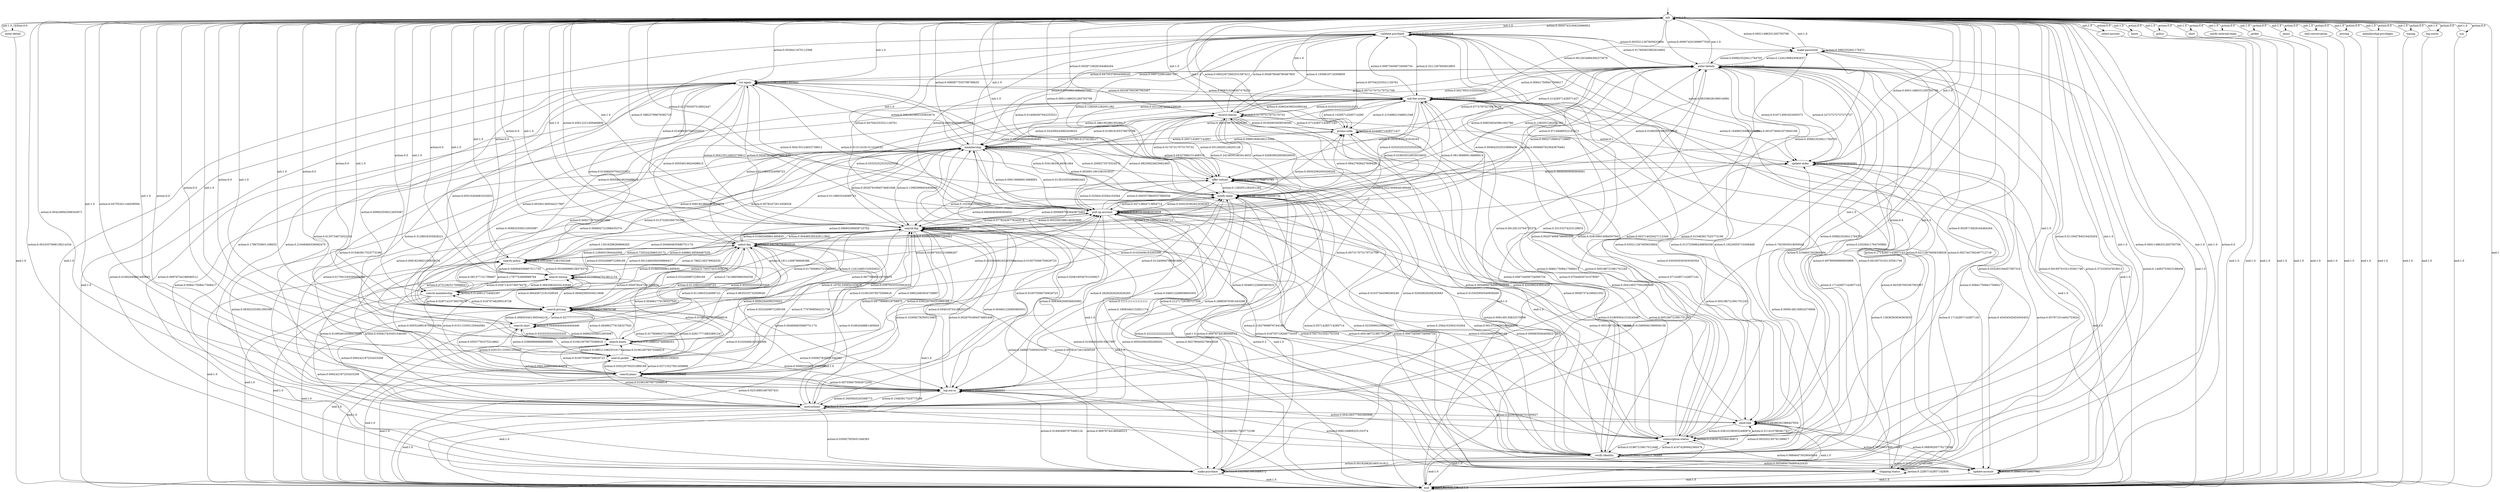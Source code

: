 digraph learned_mdp {
s0 [label="init"];
s1 [label="enter-detail"];
s2 [label="validate-purchase"];
s3 [label="make-password"];
s4 [label="select-answer"];
s5 [label="membership"];
s6 [label="update-order"];
s7 [label="ask-the-oracle"];
s8 [label="shipping-status"];
s9 [label="boots"];
s10 [label="search-boots"];
s11 [label="policy"];
s12 [label="enter-details"];
s13 [label="shirt"];
s14 [label="update-account"];
s15 [label="notify-internal-team"];
s16 [label="jacket"];
s17 [label="make-purchase"];
s18 [label="search-membership"];
s19 [label="search-jacket"];
s20 [label="subscription-status"];
s21 [label="instructions"];
s22 [label="jeans"];
s23 [label="search-jeans"];
s24 [label="log-out-in"];
s25 [label="verify-identity"];
s26 [label="send-link"];
s27 [label="search-pricing"];
s28 [label="end-conversation"];
s29 [label="search-faq"];
s30 [label="offer-refund"];
s31 [label="pull-up-account"];
s32 [label="notify-team"];
s33 [label="search-shirt"];
s34 [label="pricing"];
s35 [label="search-timing"];
s36 [label="promo-code"];
s37 [label="membership-privileges"];
s38 [label="timing"];
s39 [label="record-reason"];
s40 [label="try-again"];
s41 [label="search-policy"];
s42 [label="log-out/in"];
s43 [label="n/a"];
s44 [label="select-faq"];
s45 [label="end"];
s0 -> s0  [label="init:1.0"];
s0 -> s1  [label="action:0.0"];
s0 -> s2  [label="action:0.0005743165632896852"];
s0 -> s3  [label="action:0.00011486331265793706"];
s0 -> s4  [label="action:0.0"];
s0 -> s5  [label="action:0.0060877555708706635"];
s0 -> s6  [label="action:0.00011486331265793706"];
s0 -> s7  [label="action:0.0012634964392373076"];
s0 -> s8  [label="action:0.00011486331265793706"];
s0 -> s9  [label="action:0.0"];
s0 -> s10  [label="action:0.0"];
s0 -> s11  [label="action:0.0"];
s0 -> s12  [label="action:0.009074201699977026"];
s0 -> s13  [label="action:0.0"];
s0 -> s14  [label="action:0.0"];
s0 -> s15  [label="action:0.0"];
s0 -> s16  [label="action:0.0"];
s0 -> s17  [label="action:0.0010337698139214334"];
s0 -> s18  [label="action:0.0"];
s0 -> s19  [label="action:0.0"];
s0 -> s20  [label="action:0.0028715828164484264"];
s0 -> s21  [label="action:0.004249942568343671"];
s0 -> s22  [label="action:0.0"];
s0 -> s23  [label="action:0.0"];
s0 -> s24  [label="action:0.04755341144038594"];
s0 -> s25  [label="action:0.011945784516425454"];
s0 -> s26  [label="action:0.0"];
s0 -> s27  [label="action:0.0"];
s0 -> s28  [label="action:0.0"];
s0 -> s29  [label="action:0.45612221456466806"];
s0 -> s30  [label="action:0.00011486331265793706"];
s0 -> s31  [label="action:0.38823799678382725"];
s0 -> s32  [label="action:0.013783597518952447"];
s0 -> s33  [label="action:0.0"];
s0 -> s34  [label="action:0.0"];
s0 -> s35  [label="action:0.0"];
s0 -> s36  [label="action:0.00022972662531587412"];
s0 -> s37  [label="action:0.0"];
s0 -> s38  [label="action:0.0"];
s0 -> s39  [label="action:0.0028715828164484264"];
s0 -> s40  [label="action:0.0536411670112566"];
s0 -> s41  [label="action:0.0"];
s0 -> s42  [label="action:0.0"];
s0 -> s43  [label="action:0.0"];
s0 -> s44  [label="action:0.0"];
s0 -> s45  [label="end:1"];
s1 -> s0  [label="init:1.0"];
s1 -> s45 [label="end:1.0"];
s2 -> s0  [label="init:1.0"];
s2 -> s2  [label="action:0.02112676056338028"];
s2 -> s3  [label="action:0.0035211267605633804"];
s2 -> s5  [label="action:0.03169014084507042"];
s2 -> s6  [label="action:0.06338028169014084"];
s2 -> s7  [label="action:0.5211267605633803"];
s2 -> s8  [label="action:0.02112676056338028"];
s2 -> s12  [label="action:0.017605633802816902"];
s2 -> s20  [label="action:0.028169014084507043"];
s2 -> s25  [label="action:0.035211267605633804"];
s2 -> s29  [label="action:0.014084507042253521"];
s2 -> s30  [label="action:0.02112676056338028"];
s2 -> s31  [label="action:0.007042253521126761"];
s2 -> s32  [label="action:0.014084507042253521"];
s2 -> s36  [label="action:0.007042253521126761"];
s2 -> s39  [label="action:0.1936619718309859"];
s2 -> s45 [label="end:1.0"];
s3 -> s0  [label="init:1.0"];
s3 -> s3  [label="action:0.5882352941176471"];
s3 -> s12  [label="action:0.058823529411764705"];
s3 -> s20  [label="action:0.23529411764705882"];
s3 -> s26  [label="action:0.058823529411764705"];
s3 -> s29  [label="action:0.058823529411764705"];
s3 -> s45 [label="end:1.0"];
s4 -> s0  [label="init:1.0"];
s4 -> s45 [label="end:1.0"];
s5 -> s0  [label="init:1.0"];
s5 -> s5  [label="action:0.015455950540958269"];
s5 -> s6  [label="action:0.04327666151468315"];
s5 -> s7  [label="action:0.16537867078825347"];
s5 -> s12  [label="action:0.07727975270479134"];
s5 -> s14  [label="action:0.18083462132921174"];
s5 -> s18  [label="action:0.00927357032457496"];
s5 -> s20  [label="action:0.015455950540958269"];
s5 -> s21  [label="action:0.017001545595054096"];
s5 -> s23  [label="action:0.0061823802163833074"];
s5 -> s29  [label="action:0.12982998454404945"];
s5 -> s30  [label="action:0.2009273570324575"];
s5 -> s31  [label="action:0.013910355486862442"];
s5 -> s32  [label="action:0.0030911901081916537"];
s5 -> s36  [label="action:0.09891808346213292"];
s5 -> s39  [label="action:0.010819165378670788"];
s5 -> s40  [label="action:0.0061823802163833074"];
s5 -> s41  [label="action:0.0061823802163833074"];
s5 -> s45 [label="end:1.0"];
s6 -> s0  [label="init:1.0"];
s6 -> s6  [label="action:0.09090909090909091"];
s6 -> s12  [label="action:0.22727272727272727"];
s6 -> s14  [label="action:0.45454545454545453"];
s6 -> s17  [label="action:0.13636363636363635"];
s6 -> s30  [label="action:0.09090909090909091"];
s6 -> s45 [label="end:1.0"];
s7 -> s0  [label="init:1.0"];
s7 -> s2  [label="action:0.006734006734006734"];
s7 -> s5  [label="action:0.28619528619528617"];
s7 -> s6  [label="action:0.16498316498316498"];
s7 -> s7  [label="action:0.010101010101010102"];
s7 -> s8  [label="action:0.003367003367003367"];
s7 -> s12  [label="action:0.008417508417508417"];
s7 -> s14  [label="action:0.008417508417508417"];
s7 -> s17  [label="action:0.008417508417508417"];
s7 -> s20  [label="action:0.008417508417508417"];
s7 -> s25  [label="action:0.006734006734006734"];
s7 -> s26  [label="action:0.030303030303030304"];
s7 -> s29  [label="action:0.025252525252525252"];
s7 -> s30  [label="action:0.16161616161616163"];
s7 -> s31  [label="action:0.016835016835016835"];
s7 -> s32  [label="action:0.025252525252525252"];
s7 -> s36  [label="action:0.21548821548821548"];
s7 -> s39  [label="action:0.010101010101010102"];
s7 -> s40  [label="action:0.003367003367003367"];
s7 -> s45 [label="end:1.0"];
s8 -> s0  [label="init:1.0"];
s8 -> s2  [label="action:0.17142857142857143"];
s8 -> s6  [label="action:0.17142857142857143"];
s8 -> s7  [label="action:0.17142857142857143"];
s8 -> s8  [label="action:0.22857142857142856"];
s8 -> s30  [label="action:0.05714285714285714"];
s8 -> s31  [label="action:0.2"];
s8 -> s45 [label="end:1.0"];
s9 -> s0  [label="init:1.0"];
s9 -> s45 [label="end:1.0"];
s10 -> s0  [label="init:1.0"];
s10 -> s10  [label="action:0.01488833746898263"];
s10 -> s19  [label="action:0.019851116625310174"];
s10 -> s24  [label="action:0.009925558312655087"];
s10 -> s27  [label="action:0.004962779156327543"];
s10 -> s29  [label="action:0.03970223325062035"];
s10 -> s30  [label="action:0.01240694789081886"];
s10 -> s33  [label="action:0.009925558312655087"];
s10 -> s39  [label="action:0.009925558312655087"];
s10 -> s40  [label="action:0.009925558312655087"];
s10 -> s41  [label="action:0.004962779156327543"];
s10 -> s44  [label="action:0.8635235732009926"];
s10 -> s45 [label="end:1.0"];
s11 -> s0  [label="init:1.0"];
s11 -> s45 [label="end:1.0"];
s12 -> s0  [label="init:1.0"];
s12 -> s3  [label="action:0.1244196843082637"];
s12 -> s6  [label="action:0.016713091922005572"];
s12 -> s8  [label="action:0.0018570102135561746"];
s12 -> s12  [label="action:0.055710306406685235"];
s12 -> s14  [label="action:0.372330547818013"];
s12 -> s17  [label="action:0.035283194057567316"];
s12 -> s21  [label="action:0.003714020427112349"];
s12 -> s24  [label="action:0.06128133704735376"];
s12 -> s25  [label="action:0.0018570102135561746"];
s12 -> s26  [label="action:0.19220055710306408"];
s12 -> s29  [label="action:0.004642525533890436"];
s12 -> s30  [label="action:0.008356545961002786"];
s12 -> s32  [label="action:0.07149489322191271"];
s12 -> s39  [label="action:0.002785515320334262"];
s12 -> s40  [label="action:0.04735376044568245"];
s12 -> s45 [label="end:1.0"];
s13 -> s0  [label="init:1.0"];
s13 -> s45 [label="end:1.0"];
s14 -> s0  [label="init:1.0"];
s14 -> s6  [label="action:0.057971014492753624"];
s14 -> s12  [label="action:0.14492753623188406"];
s14 -> s14  [label="action:0.2898550724637681"];
s14 -> s26  [label="action:0.5072463768115942"];
s14 -> s45 [label="end:1.0"];
s15 -> s0  [label="init:1.0"];
s15 -> s45 [label="end:1.0"];
s16 -> s0  [label="init:1.0"];
s16 -> s45 [label="end:1.0"];
s17 -> s0  [label="init:1.0"];
s17 -> s5  [label="action:0.09302325581395349"];
s17 -> s17  [label="action:0.23255813953488372"];
s17 -> s24  [label="action:0.06976744186046512"];
s17 -> s29  [label="action:0.3488372093023256"];
s17 -> s30  [label="action:0.11627906976744186"];
s17 -> s32  [label="action:0.06976744186046512"];
s17 -> s40  [label="action:0.06976744186046512"];
s17 -> s45 [label="end:1.0"];
s18 -> s0  [label="init:1.0"];
s18 -> s5  [label="action:0.01373283395755306"];
s18 -> s18  [label="action:0.0149812734082397"];
s18 -> s25  [label="action:0.006242197253433208"];
s18 -> s26  [label="action:0.006242197253433208"];
s18 -> s27  [label="action:0.02871410736579276"];
s18 -> s29  [label="action:0.0012484394506866417"];
s18 -> s31  [label="action:0.019975031210986267"];
s18 -> s35  [label="action:0.02871410736579276"];
s18 -> s41  [label="action:0.1797752808988764"];
s18 -> s44  [label="action:0.700374531835206"];
s18 -> s45 [label="end:1.0"];
s19 -> s0  [label="init:1.0"];
s19 -> s10  [label="action:0.010610079575596816"];
s19 -> s19  [label="action:0.021220159151193633"];
s19 -> s21  [label="action:0.010610079575596816"];
s19 -> s23  [label="action:0.03713527851458886"];
s19 -> s27  [label="action:0.029177718832891247"];
s19 -> s29  [label="action:0.010610079575596816"];
s19 -> s33  [label="action:0.010610079575596816"];
s19 -> s35  [label="action:0.010610079575596816"];
s19 -> s44  [label="action:0.8594164456233422"];
s19 -> s45 [label="end:1.0"];
s20 -> s0  [label="init:1.0"];
s20 -> s2  [label="action:0.002074688796680498"];
s20 -> s5  [label="action:0.01037344398340249"];
s20 -> s6  [label="action:0.005186721991701245"];
s20 -> s7  [label="action:0.005186721991701245"];
s20 -> s12  [label="action:0.3184647302904564"];
s20 -> s14  [label="action:0.06846473029045644"];
s20 -> s20  [label="action:0.03630705394190872"];
s20 -> s24  [label="action:0.004149377593360996"];
s20 -> s25  [label="action:0.01867219917012448"];
s20 -> s26  [label="action:0.5114107883817427"];
s20 -> s29  [label="action:0.005186721991701245"];
s20 -> s31  [label="action:0.005186721991701245"];
s20 -> s32  [label="action:0.005186721991701245"];
s20 -> s36  [label="action:0.004149377593360996"];
s20 -> s45 [label="end:1.0"];
s21 -> s0  [label="init:1.0"];
s21 -> s5  [label="action:0.020618556701030927"];
s21 -> s7  [label="action:0.015463917525773196"];
s21 -> s12  [label="action:0.015463917525773196"];
s21 -> s17  [label="action:0.030927835051546393"];
s21 -> s21  [label="action:0.05670103092783505"];
s21 -> s24  [label="action:0.15463917525773196"];
s21 -> s25  [label="action:0.015463917525773196"];
s21 -> s26  [label="action:0.020618556701030927"];
s21 -> s27  [label="action:0.030927835051546393"];
s21 -> s29  [label="action:0.10309278350515463"];
s21 -> s32  [label="action:0.28865979381443296"];
s21 -> s40  [label="action:0.21649484536082475"];
s21 -> s41  [label="action:0.030927835051546393"];
s21 -> s45 [label="end:1.0"];
s22 -> s0  [label="init:1.0"];
s22 -> s45 [label="end:1.0"];
s23 -> s0  [label="init:1.0"];
s23 -> s5  [label="action:0.010075566750629723"];
s23 -> s10  [label="action:0.010075566750629723"];
s23 -> s19  [label="action:0.030226700251889168"];
s23 -> s21  [label="action:0.02518891687657431"];
s23 -> s23  [label="action:0.020151133501259445"];
s23 -> s24  [label="action:0.007556675062972292"];
s23 -> s27  [label="action:0.05037783375314862"];
s23 -> s29  [label="action:0.030226700251889168"];
s23 -> s31  [label="action:0.010075566750629723"];
s23 -> s33  [label="action:0.020151133501259445"];
s23 -> s35  [label="action:0.015113350125944584"];
s23 -> s44  [label="action:0.7707808564231738"];
s23 -> s45 [label="end:1.0"];
s24 -> s0  [label="init:1.0"];
s24 -> s8  [label="action:0.006134969325153374"];
s24 -> s10  [label="action:0.006134969325153374"];
s24 -> s12  [label="action:0.25153374233128833"];
s24 -> s17  [label="action:0.018404907975460124"];
s24 -> s21  [label="action:0.3450920245398773"];
s24 -> s24  [label="action:0.004601226993865031"];
s24 -> s29  [label="action:0.004601226993865031"];
s24 -> s30  [label="action:0.004601226993865031"];
s24 -> s32  [label="action:0.046012269938650305"];
s24 -> s40  [label="action:0.3128834355828221"];
s24 -> s45 [label="end:1.0"];
s25 -> s0  [label="init:1.0"];
s25 -> s2  [label="action:0.013723696248856358"];
s25 -> s3  [label="action:0.0027447392497712718"];
s25 -> s5  [label="action:0.21271729185727356"];
s25 -> s6  [label="action:0.0009149130832570906"];
s25 -> s7  [label="action:0.07044830741079597"];
s25 -> s8  [label="action:0.0054894784995425435"];
s25 -> s12  [label="action:0.09789569990850869"];
s25 -> s14  [label="action:0.0192131747483989"];
s25 -> s17  [label="action:0.0018298261665141812"];
s25 -> s20  [label="action:0.41674290942360476"];
s25 -> s25  [label="action:0.04437328453796889"];
s25 -> s26  [label="action:0.003202195791399817"];
s25 -> s29  [label="action:0.010064043915827997"];
s25 -> s30  [label="action:0.009149130832570906"];
s25 -> s31  [label="action:0.018755718206770355"];
s25 -> s32  [label="action:0.0013723696248856359"];
s25 -> s36  [label="action:0.06587374199451052"];
s25 -> s39  [label="action:0.0054894784995425435"];
s25 -> s45 [label="end:1.0"];
s26 -> s0  [label="init:1.0"];
s26 -> s12  [label="action:0.7833935018050542"];
s26 -> s14  [label="action:0.06859205776173286"];
s26 -> s20  [label="action:0.036101083032490974"];
s26 -> s26  [label="action:0.09386281588447654"];
s26 -> s31  [label="action:0.018050541516245487"];
s26 -> s45 [label="end:1.0"];
s27 -> s0  [label="init:1.0"];
s27 -> s5  [label="action:0.006802721088435374"];
s27 -> s7  [label="action:0.003401360544217687"];
s27 -> s18  [label="action:0.01870748299319728"];
s27 -> s19  [label="action:0.017006802721088437"];
s27 -> s23  [label="action:0.01020408163265306"];
s27 -> s27  [label="action:0.013605442176870748"];
s27 -> s29  [label="action:0.017006802721088437"];
s27 -> s31  [label="action:0.01020408163265306"];
s27 -> s32  [label="action:0.01020408163265306"];
s27 -> s33  [label="action:0.008503401360544218"];
s27 -> s35  [label="action:0.06462585034013606"];
s27 -> s40  [label="action:0.00510204081632653"];
s27 -> s41  [label="action:0.07312925170068027"];
s27 -> s44  [label="action:0.7414965986394558"];
s27 -> s45 [label="end:1.0"];
s28 -> s0  [label="init:1.0"];
s28 -> s45 [label="end:1.0"];
s29 -> s0  [label="init:1.0"];
s29 -> s5  [label="action:0.0026791694574681848"];
s29 -> s10  [label="action:0.10761330654163875"];
s29 -> s12  [label="action:0.0006697923643670462"];
s29 -> s18  [label="action:0.19111408796606386"];
s29 -> s19  [label="action:0.09622683634739897"];
s29 -> s20  [label="action:0.0008930564858227283"];
s29 -> s21  [label="action:0.0026791694574681848"];
s29 -> s23  [label="action:0.09778968519758875"];
s29 -> s24  [label="action:0.004018754186202277"];
s29 -> s27  [label="action:0.12413485152935923"];
s29 -> s29  [label="action:0.0015628488501897744"];
s29 -> s31  [label="action:0.0053583389149363695"];
s29 -> s32  [label="action:0.0006697923643670462"];
s29 -> s33  [label="action:0.09778968519758875"];
s29 -> s35  [label="action:0.1294931904442956"];
s29 -> s40  [label="action:0.0026791694574681848"];
s29 -> s41  [label="action:0.13016298280866265"];
s29 -> s44  [label="action:0.004465282429113641"];
s29 -> s45 [label="end:1.0"];
s30 -> s0  [label="init:1.0"];
s30 -> s2  [label="action:0.1282051282051282"];
s30 -> s12  [label="action:0.1282051282051282"];
s30 -> s14  [label="action:0.2564102564102564"];
s30 -> s29  [label="action:0.10256410256410256"];
s30 -> s30  [label="action:0.1794871794871795"];
s30 -> s31  [label="action:0.02564102564102564"];
s30 -> s32  [label="action:0.1282051282051282"];
s30 -> s39  [label="action:0.05128205128205128"];
s30 -> s45 [label="end:1.0"];
s31 -> s0  [label="init:1.0"];
s31 -> s2  [label="action:0.06834030683403068"];
s31 -> s3  [label="action:0.0016736401673640166"];
s31 -> s5  [label="action:0.006136680613668061"];
s31 -> s7  [label="action:0.061366806136680614"];
s31 -> s8  [label="action:0.002789400278940028"];
s31 -> s12  [label="action:0.06527196652719665"];
s31 -> s17  [label="action:0.00502092050209205"];
s31 -> s20  [label="action:0.015899581589958158"];
s31 -> s24  [label="action:0.008368200836820083"];
s31 -> s25  [label="action:0.5417015341701534"];
s31 -> s29  [label="action:0.07782426778242678"];
s31 -> s30  [label="action:0.0005578800557880056"];
s31 -> s31  [label="action:0.01813110181311018"];
s31 -> s32  [label="action:0.026220362622036263"];
s31 -> s36  [label="action:0.00502092050209205"];
s31 -> s39  [label="action:0.08256624825662483"];
s31 -> s40  [label="action:0.013110181311018132"];
s31 -> s45 [label="end:1.0"];
s32 -> s0  [label="init:1.0"];
s32 -> s12  [label="action:0.016835016835016835"];
s32 -> s14  [label="action:0.006734006734006734"];
s32 -> s17  [label="action:0.2222222222222222"];
s32 -> s21  [label="action:0.1111111111111111"];
s32 -> s24  [label="action:0.26262626262626265"];
s32 -> s25  [label="action:0.02356902356902357"];
s32 -> s29  [label="action:0.04040404040404041"];
s32 -> s31  [label="action:0.04713804713804714"];
s32 -> s32  [label="action:0.06734006734006734"];
s32 -> s36  [label="action:0.09427609427609428"];
s32 -> s39  [label="action:0.026936026936026935"];
s32 -> s40  [label="action:0.08080808080808081"];
s32 -> s45 [label="end:1.0"];
s33 -> s0  [label="init:1.0"];
s33 -> s10  [label="action:0.03333333333333333"];
s33 -> s19  [label="action:0.03888888888888889"];
s33 -> s27  [label="action:0.027777777777777776"];
s33 -> s33  [label="action:0.044444444444444446"];
s33 -> s44  [label="action:0.8555555555555555"];
s33 -> s45 [label="end:1.0"];
s34 -> s0  [label="init:1.0"];
s34 -> s45 [label="end:1.0"];
s35 -> s0  [label="init:1.0"];
s35 -> s18  [label="action:0.06629834254143646"];
s35 -> s23  [label="action:0.0055248618784530384"];
s35 -> s27  [label="action:0.06445672191528545"];
s35 -> s35  [label="action:0.022099447513812154"];
s35 -> s41  [label="action:0.053406998158379376"];
s35 -> s44  [label="action:0.7882136279926335"];
s35 -> s45 [label="end:1.0"];
s36 -> s0  [label="init:1.0"];
s36 -> s5  [label="action:0.2857142857142857"];
s36 -> s7  [label="action:0.14285714285714285"];
s36 -> s12  [label="action:0.21428571428571427"];
s36 -> s26  [label="action:0.07142857142857142"];
s36 -> s36  [label="action:0.21428571428571427"];
s36 -> s39  [label="action:0.07142857142857142"];
s36 -> s45 [label="end:1.0"];
s37 -> s0  [label="init:1.0"];
s37 -> s45 [label="end:1.0"];
s38 -> s0  [label="init:1.0"];
s38 -> s45 [label="end:1.0"];
s39 -> s0  [label="init:1.0"];
s39 -> s2  [label="action:0.004878048780487805"];
s39 -> s5  [label="action:0.024390243902439025"];
s39 -> s6  [label="action:0.1"];
s39 -> s7  [label="action:0.03902439024390244"];
s39 -> s12  [label="action:0.007317073170731708"];
s39 -> s17  [label="action:0.02926829268292683"];
s39 -> s24  [label="action:0.007317073170731708"];
s39 -> s25  [label="action:0.424390243902439"];
s39 -> s30  [label="action:0.01707317073170732"];
s39 -> s31  [label="action:0.03414634146341464"];
s39 -> s32  [label="action:0.24146341463414633"];
s39 -> s36  [label="action:0.05365853658536585"];
s39 -> s39  [label="action:0.01707317073170732"];
s39 -> s45 [label="end:1.0"];
s40 -> s0  [label="init:1.0"];
s40 -> s7  [label="action:0.008310249307479225"];
s40 -> s12  [label="action:0.0997229916897507"];
s40 -> s17  [label="action:0.01662049861495845"];
s40 -> s21  [label="action:0.1786703601108033"];
s40 -> s24  [label="action:0.6135734072022161"];
s40 -> s29  [label="action:0.004155124653739612"];
s40 -> s31  [label="action:0.004155124653739612"];
s40 -> s32  [label="action:0.04709141274238227"];
s40 -> s35  [label="action:0.00554016620498615"];
s40 -> s40  [label="action:0.01662049861495845"];
s40 -> s44  [label="action:0.00554016620498615"];
s40 -> s45 [label="end:1.0"];
s41 -> s0  [label="init:1.0"];
s41 -> s5  [label="action:0.00782472613458529"];
s41 -> s18  [label="action:0.081377151799687"];
s41 -> s20  [label="action:0.00782472613458529"];
s41 -> s21  [label="action:0.010954616588419406"];
s41 -> s24  [label="action:0.004694835680751174"];
s41 -> s27  [label="action:0.050078247261345854"];
s41 -> s29  [label="action:0.004694835680751174"];
s41 -> s31  [label="action:0.026604068857589983"];
s41 -> s35  [label="action:0.046948356807511735"];
s41 -> s40  [label="action:0.014084507042253521"];
s41 -> s41  [label="action:0.009389671361502348"];
s41 -> s44  [label="action:0.7355242566510172"];
s41 -> s45 [label="end:1.0"];
s42 -> s0  [label="init:1.0"];
s42 -> s45 [label="end:1.0"];
s43 -> s0  [label="init:1.0"];
s43 -> s45 [label="end:1.0"];
s44 -> s0  [label="init:1.0"];
s44 -> s5  [label="action:0.0110803324099723"];
s44 -> s7  [label="action:0.0110803324099723"];
s44 -> s10  [label="action:0.0110803324099723"];
s44 -> s18  [label="action:0.01662049861495845"];
s44 -> s21  [label="action:0.01662049861495845"];
s44 -> s23  [label="action:0.0332409972299169"];
s44 -> s26  [label="action:0.0332409972299169"];
s44 -> s27  [label="action:0.0332409972299169"];
s44 -> s29  [label="action:0.01662049861495845"];
s44 -> s31  [label="action:0.09695290858725762"];
s44 -> s32  [label="action:0.0110803324099723"];
s44 -> s33  [label="action:0.0110803324099723"];
s44 -> s35  [label="action:0.0332409972299169"];
s44 -> s36  [label="action:0.0221606648199446"];
s44 -> s41  [label="action:0.04986149584487535"];
s44 -> s44  [label="action:0.592797783933518"];
s44 -> s45 [label="end:1.0"];
s45 -> s45 [label="init:1.0"];
s45 -> s45  [label="action:1.0"];
s45 -> s45  [label="end:1.0"];
__start0 [label="", shape=none];
__start0 -> s0  [label=""];
}